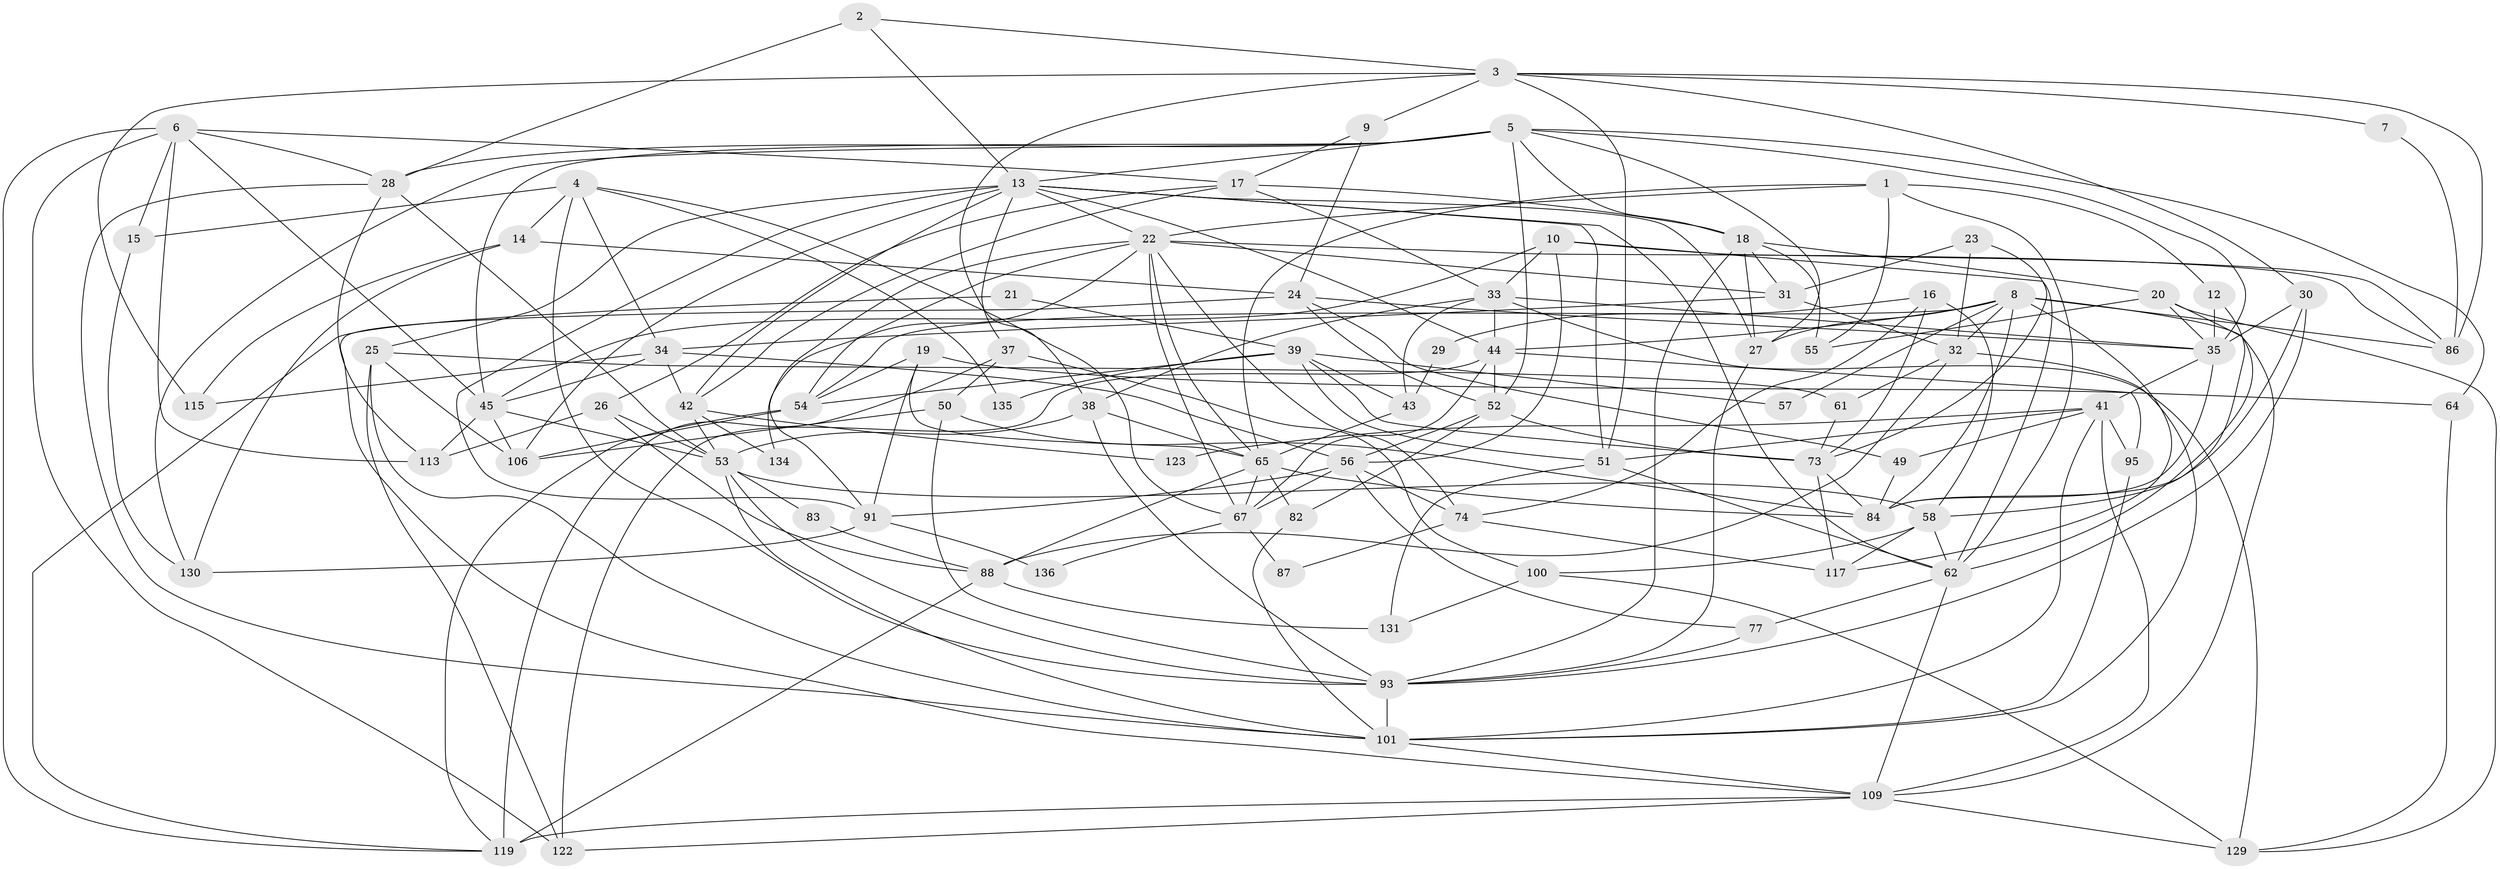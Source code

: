 // Generated by graph-tools (version 1.1) at 2025/52/02/27/25 19:52:04]
// undirected, 85 vertices, 219 edges
graph export_dot {
graph [start="1"]
  node [color=gray90,style=filled];
  1 [super="+103"];
  2;
  3 [super="+98"];
  4 [super="+59"];
  5 [super="+11"];
  6 [super="+96"];
  7;
  8 [super="+66"];
  9;
  10 [super="+121"];
  12;
  13 [super="+107"];
  14;
  15;
  16;
  17 [super="+108"];
  18 [super="+70"];
  19 [super="+78"];
  20;
  21;
  22 [super="+104"];
  23;
  24 [super="+72"];
  25;
  26;
  27 [super="+132"];
  28 [super="+75"];
  29;
  30 [super="+47"];
  31 [super="+80"];
  32 [super="+125"];
  33 [super="+40"];
  34 [super="+46"];
  35 [super="+36"];
  37 [super="+60"];
  38 [super="+85"];
  39 [super="+48"];
  41 [super="+71"];
  42;
  43 [super="+128"];
  44 [super="+76"];
  45 [super="+118"];
  49;
  50 [super="+114"];
  51 [super="+81"];
  52;
  53 [super="+127"];
  54 [super="+63"];
  55;
  56 [super="+69"];
  57;
  58 [super="+111"];
  61;
  62 [super="+68"];
  64;
  65 [super="+102"];
  67 [super="+99"];
  73 [super="+79"];
  74 [super="+89"];
  77;
  82;
  83;
  84 [super="+90"];
  86 [super="+92"];
  87;
  88 [super="+97"];
  91 [super="+94"];
  93 [super="+110"];
  95;
  100;
  101 [super="+105"];
  106 [super="+116"];
  109 [super="+112"];
  113;
  115 [super="+120"];
  117;
  119 [super="+124"];
  122 [super="+126"];
  123;
  129 [super="+133"];
  130;
  131;
  134;
  135;
  136;
  1 -- 62;
  1 -- 65;
  1 -- 22;
  1 -- 55;
  1 -- 12;
  2 -- 13;
  2 -- 3;
  2 -- 28;
  3 -- 9;
  3 -- 7;
  3 -- 115;
  3 -- 38;
  3 -- 51;
  3 -- 30;
  3 -- 86;
  4 -- 14;
  4 -- 34;
  4 -- 135;
  4 -- 15;
  4 -- 93;
  4 -- 67;
  5 -- 45;
  5 -- 52;
  5 -- 27;
  5 -- 35;
  5 -- 64;
  5 -- 130;
  5 -- 28;
  5 -- 13;
  5 -- 18;
  6 -- 15;
  6 -- 113;
  6 -- 119;
  6 -- 28;
  6 -- 17;
  6 -- 122;
  6 -- 45;
  7 -- 86;
  8 -- 117;
  8 -- 57;
  8 -- 32;
  8 -- 84;
  8 -- 54;
  8 -- 86;
  8 -- 27;
  8 -- 44;
  8 -- 109;
  9 -- 17;
  9 -- 24;
  10 -- 45;
  10 -- 56;
  10 -- 62;
  10 -- 86;
  10 -- 33;
  12 -- 35;
  12 -- 58;
  13 -- 25;
  13 -- 22;
  13 -- 91;
  13 -- 42;
  13 -- 27;
  13 -- 44;
  13 -- 106;
  13 -- 51;
  13 -- 37;
  13 -- 62;
  14 -- 130;
  14 -- 24;
  14 -- 115;
  15 -- 130;
  16 -- 58;
  16 -- 29;
  16 -- 73;
  16 -- 74;
  17 -- 42;
  17 -- 18;
  17 -- 26;
  17 -- 33;
  18 -- 20;
  18 -- 55;
  18 -- 27;
  18 -- 93;
  18 -- 31;
  19 -- 91;
  19 -- 54;
  19 -- 64;
  19 -- 65;
  20 -- 35;
  20 -- 55;
  20 -- 129;
  20 -- 62;
  21 -- 119;
  21 -- 39;
  22 -- 74;
  22 -- 65;
  22 -- 54;
  22 -- 134;
  22 -- 91;
  22 -- 31;
  22 -- 86;
  22 -- 67;
  23 -- 32;
  23 -- 73;
  23 -- 31;
  24 -- 35;
  24 -- 49;
  24 -- 52;
  24 -- 109;
  25 -- 122;
  25 -- 106;
  25 -- 61;
  25 -- 101;
  26 -- 113;
  26 -- 53;
  26 -- 88;
  27 -- 93;
  28 -- 113;
  28 -- 53;
  28 -- 101;
  29 -- 43;
  30 -- 84;
  30 -- 35;
  30 -- 93;
  31 -- 32;
  31 -- 34;
  32 -- 101;
  32 -- 61;
  32 -- 88;
  33 -- 35;
  33 -- 44;
  33 -- 38;
  33 -- 129;
  33 -- 43;
  34 -- 42;
  34 -- 115;
  34 -- 56;
  34 -- 45;
  35 -- 41;
  35 -- 84;
  37 -- 119 [weight=2];
  37 -- 50;
  37 -- 100;
  38 -- 93;
  38 -- 65;
  38 -- 53;
  39 -- 135;
  39 -- 43;
  39 -- 51;
  39 -- 54;
  39 -- 73;
  39 -- 57;
  41 -- 51;
  41 -- 95;
  41 -- 109;
  41 -- 123;
  41 -- 101;
  41 -- 49;
  42 -- 53;
  42 -- 123;
  42 -- 134;
  43 -- 65;
  44 -- 67;
  44 -- 52;
  44 -- 122;
  44 -- 95;
  45 -- 106 [weight=2];
  45 -- 113;
  45 -- 53;
  49 -- 84;
  50 -- 84;
  50 -- 93;
  50 -- 106;
  51 -- 131;
  51 -- 62;
  52 -- 56;
  52 -- 82;
  52 -- 73;
  53 -- 58;
  53 -- 83;
  53 -- 101;
  53 -- 93;
  54 -- 119;
  54 -- 106;
  56 -- 77;
  56 -- 91;
  56 -- 74;
  56 -- 67;
  58 -- 100;
  58 -- 117;
  58 -- 62;
  61 -- 73;
  62 -- 109;
  62 -- 77;
  64 -- 129;
  65 -- 67;
  65 -- 82;
  65 -- 84;
  65 -- 88;
  67 -- 87;
  67 -- 136;
  73 -- 84;
  73 -- 117;
  74 -- 87;
  74 -- 117;
  77 -- 93;
  82 -- 101;
  83 -- 88;
  88 -- 119;
  88 -- 131;
  91 -- 130;
  91 -- 136;
  93 -- 101;
  95 -- 101;
  100 -- 129;
  100 -- 131;
  101 -- 109;
  109 -- 119;
  109 -- 129;
  109 -- 122;
}
